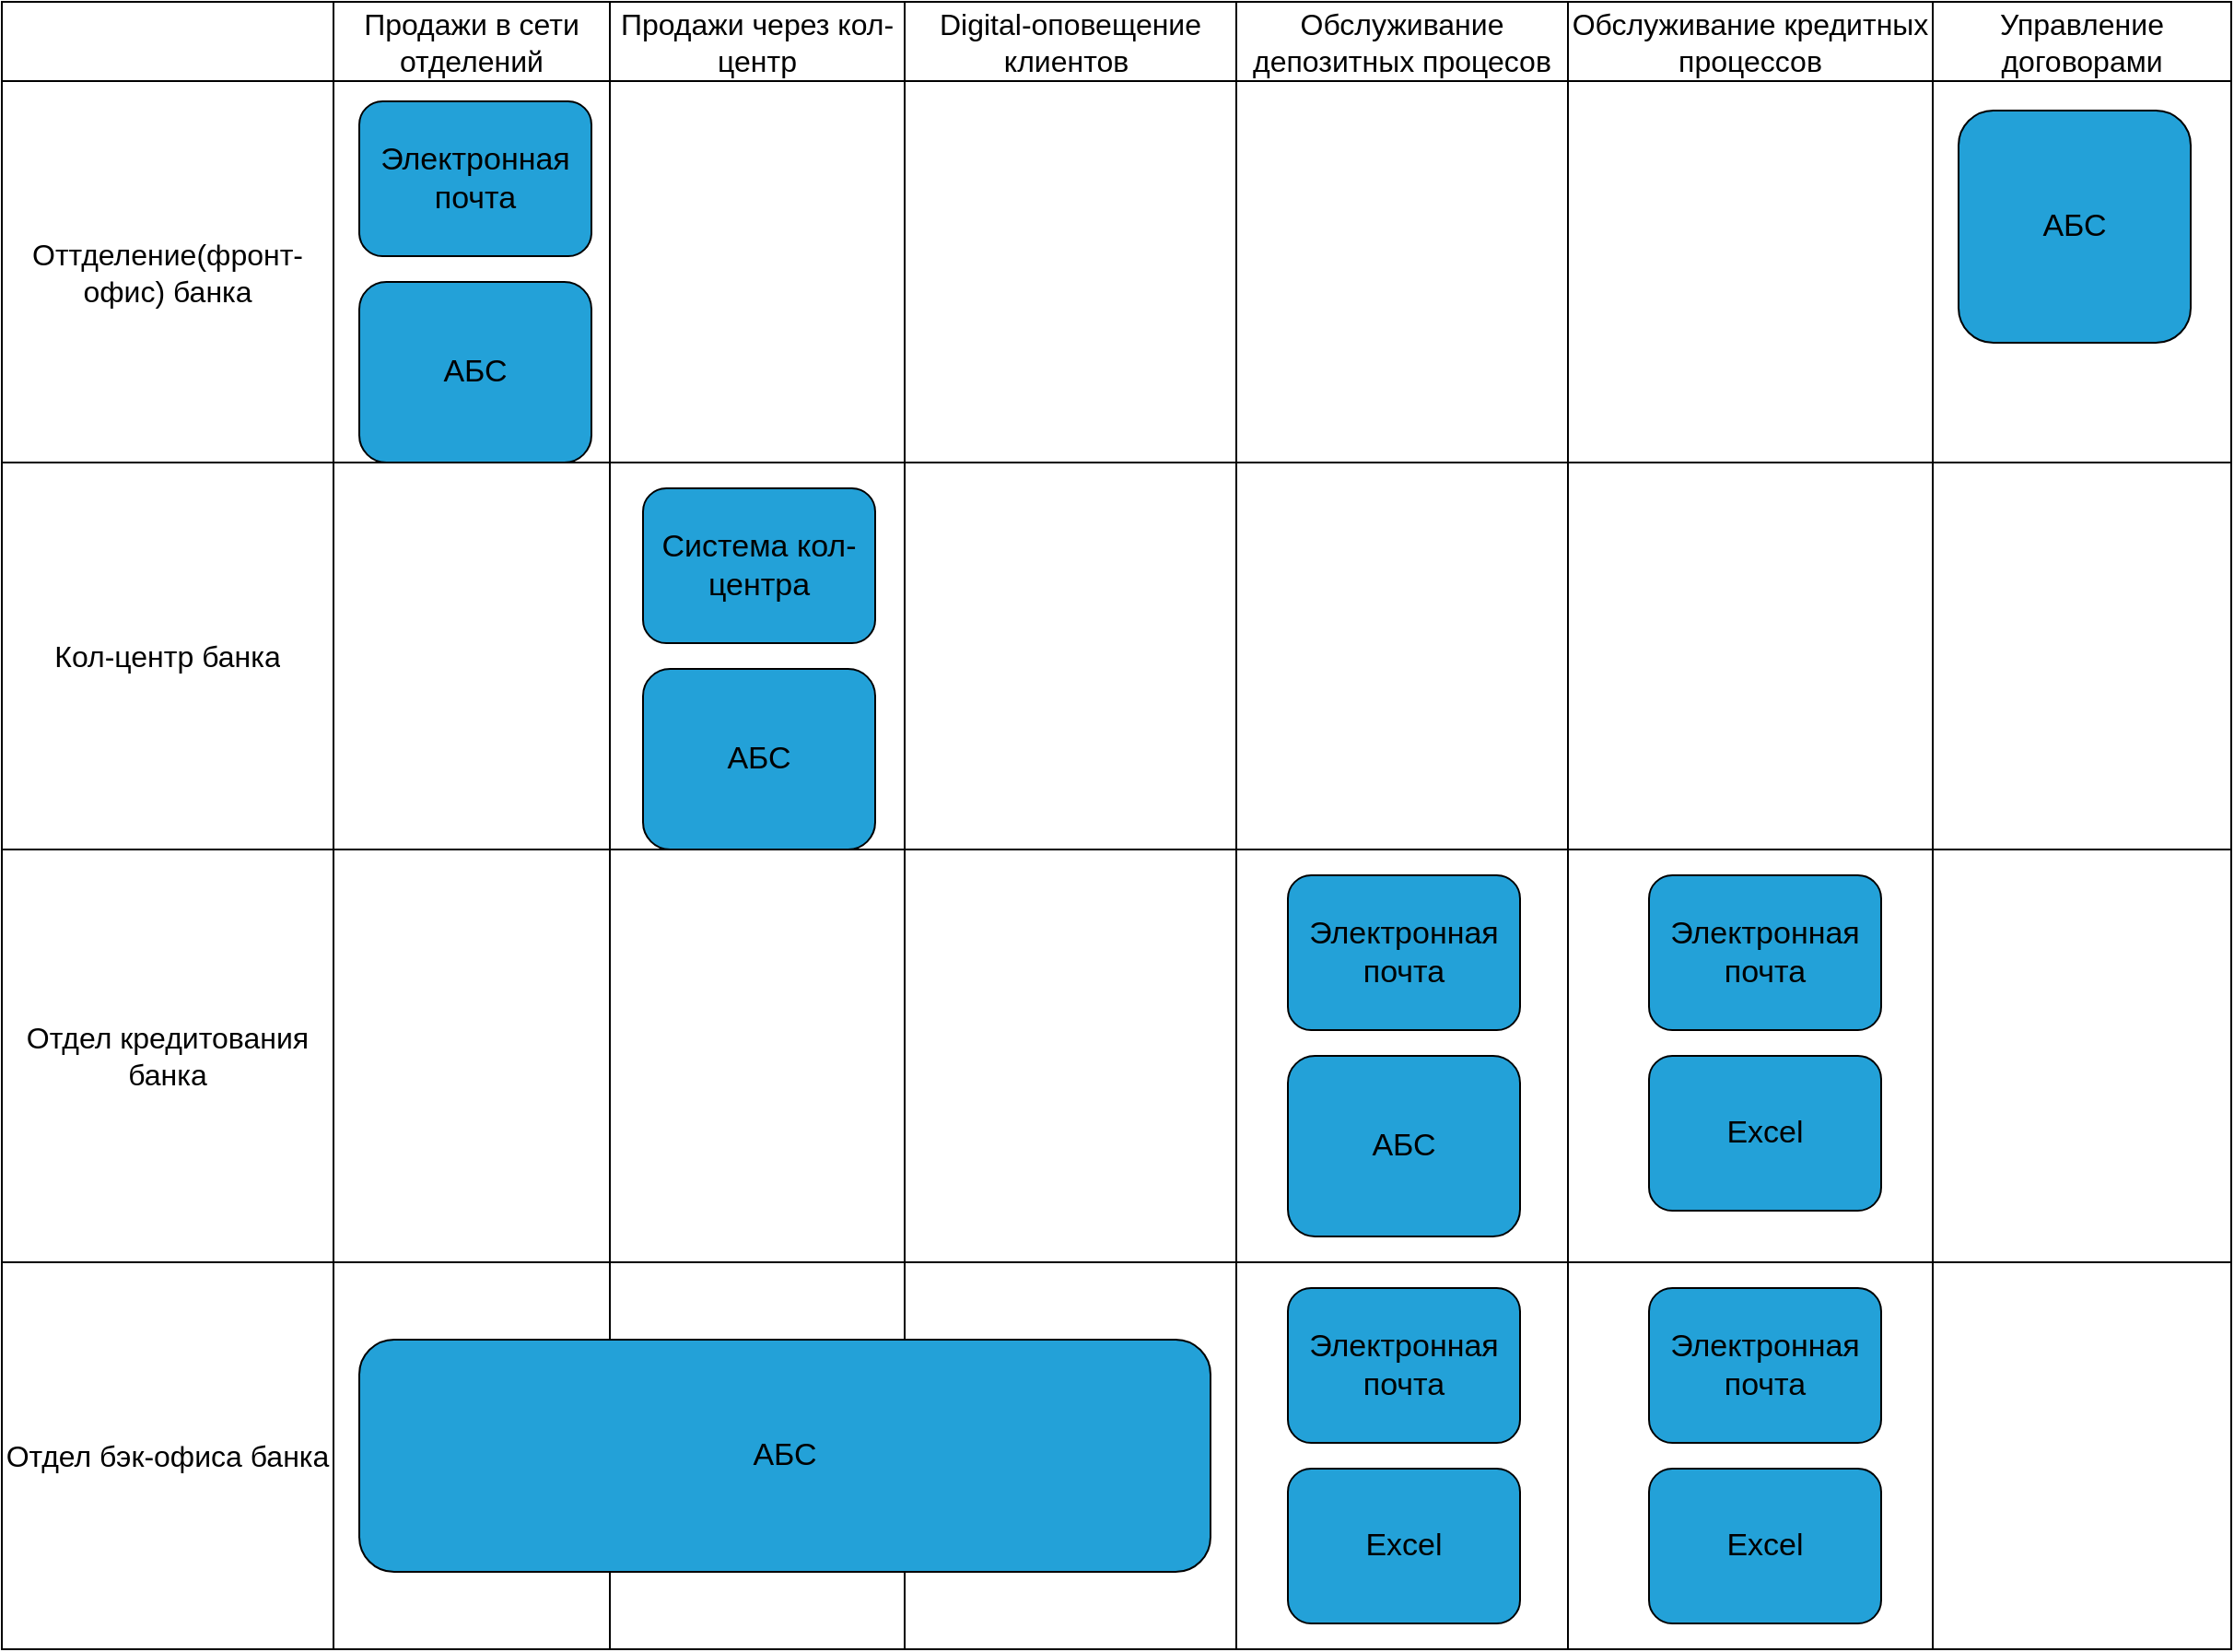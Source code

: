 <mxfile version="26.0.16">
  <diagram name="Страница — 1" id="J9r1to1jXheVAmECJ3lB">
    <mxGraphModel dx="2383" dy="1564" grid="1" gridSize="14" guides="1" tooltips="1" connect="1" arrows="1" fold="1" page="1" pageScale="1" pageWidth="827" pageHeight="1169" math="0" shadow="0">
      <root>
        <mxCell id="0" />
        <mxCell id="1" parent="0" />
        <mxCell id="e3BRfSjyO--Cy6MmrieM-1" value="" style="shape=table;startSize=0;container=1;collapsible=0;childLayout=tableLayout;fontSize=16;" parent="1" vertex="1">
          <mxGeometry x="-740" y="310" width="1210" height="894.0" as="geometry" />
        </mxCell>
        <mxCell id="e3BRfSjyO--Cy6MmrieM-23" value="" style="shape=tableRow;horizontal=0;startSize=0;swimlaneHead=0;swimlaneBody=0;strokeColor=inherit;top=0;left=0;bottom=0;right=0;collapsible=0;dropTarget=0;fillColor=none;points=[[0,0.5],[1,0.5]];portConstraint=eastwest;fontSize=16;" parent="e3BRfSjyO--Cy6MmrieM-1" vertex="1">
          <mxGeometry width="1210" height="43" as="geometry" />
        </mxCell>
        <mxCell id="e3BRfSjyO--Cy6MmrieM-24" value="" style="shape=partialRectangle;html=1;whiteSpace=wrap;connectable=0;strokeColor=inherit;overflow=hidden;fillColor=none;top=0;left=0;bottom=0;right=0;pointerEvents=1;fontSize=16;" parent="e3BRfSjyO--Cy6MmrieM-23" vertex="1">
          <mxGeometry width="180" height="43" as="geometry">
            <mxRectangle width="180" height="43" as="alternateBounds" />
          </mxGeometry>
        </mxCell>
        <mxCell id="e3BRfSjyO--Cy6MmrieM-25" value="Продажи в сети отделений" style="shape=partialRectangle;html=1;whiteSpace=wrap;connectable=0;strokeColor=inherit;overflow=hidden;fillColor=none;top=0;left=0;bottom=0;right=0;pointerEvents=1;fontSize=16;" parent="e3BRfSjyO--Cy6MmrieM-23" vertex="1">
          <mxGeometry x="180" width="150" height="43" as="geometry">
            <mxRectangle width="150" height="43" as="alternateBounds" />
          </mxGeometry>
        </mxCell>
        <mxCell id="e3BRfSjyO--Cy6MmrieM-27" value="Продажи через кол-центр" style="shape=partialRectangle;html=1;whiteSpace=wrap;connectable=0;strokeColor=inherit;overflow=hidden;fillColor=none;top=0;left=0;bottom=0;right=0;pointerEvents=1;fontSize=16;" parent="e3BRfSjyO--Cy6MmrieM-23" vertex="1">
          <mxGeometry x="330" width="160" height="43" as="geometry">
            <mxRectangle width="160" height="43" as="alternateBounds" />
          </mxGeometry>
        </mxCell>
        <mxCell id="e3BRfSjyO--Cy6MmrieM-26" value="Digital-оповещение клиентов&amp;nbsp;" style="shape=partialRectangle;html=1;whiteSpace=wrap;connectable=0;strokeColor=inherit;overflow=hidden;fillColor=none;top=0;left=0;bottom=0;right=0;pointerEvents=1;fontSize=16;" parent="e3BRfSjyO--Cy6MmrieM-23" vertex="1">
          <mxGeometry x="490" width="180" height="43" as="geometry">
            <mxRectangle width="180" height="43" as="alternateBounds" />
          </mxGeometry>
        </mxCell>
        <mxCell id="e3BRfSjyO--Cy6MmrieM-52" value="Обслуживание депозитных процесов" style="shape=partialRectangle;html=1;whiteSpace=wrap;connectable=0;strokeColor=inherit;overflow=hidden;fillColor=none;top=0;left=0;bottom=0;right=0;pointerEvents=1;fontSize=16;" parent="e3BRfSjyO--Cy6MmrieM-23" vertex="1">
          <mxGeometry x="670" width="180" height="43" as="geometry">
            <mxRectangle width="180" height="43" as="alternateBounds" />
          </mxGeometry>
        </mxCell>
        <mxCell id="e3BRfSjyO--Cy6MmrieM-45" value="Обслуживание кредитных процессов" style="shape=partialRectangle;html=1;whiteSpace=wrap;connectable=0;strokeColor=inherit;overflow=hidden;fillColor=none;top=0;left=0;bottom=0;right=0;pointerEvents=1;fontSize=16;" parent="e3BRfSjyO--Cy6MmrieM-23" vertex="1">
          <mxGeometry x="850" width="198" height="43" as="geometry">
            <mxRectangle width="198" height="43" as="alternateBounds" />
          </mxGeometry>
        </mxCell>
        <mxCell id="e3BRfSjyO--Cy6MmrieM-38" value="Управление договорами" style="shape=partialRectangle;html=1;whiteSpace=wrap;connectable=0;strokeColor=inherit;overflow=hidden;fillColor=none;top=0;left=0;bottom=0;right=0;pointerEvents=1;fontSize=16;" parent="e3BRfSjyO--Cy6MmrieM-23" vertex="1">
          <mxGeometry x="1048" width="162" height="43" as="geometry">
            <mxRectangle width="162" height="43" as="alternateBounds" />
          </mxGeometry>
        </mxCell>
        <mxCell id="e3BRfSjyO--Cy6MmrieM-19" value="" style="shape=tableRow;horizontal=0;startSize=0;swimlaneHead=0;swimlaneBody=0;strokeColor=inherit;top=0;left=0;bottom=0;right=0;collapsible=0;dropTarget=0;fillColor=none;points=[[0,0.5],[1,0.5]];portConstraint=eastwest;fontSize=16;" parent="e3BRfSjyO--Cy6MmrieM-1" vertex="1">
          <mxGeometry y="43" width="1210" height="207" as="geometry" />
        </mxCell>
        <mxCell id="e3BRfSjyO--Cy6MmrieM-20" value="Оттделение(фронт-офис) банка" style="shape=partialRectangle;html=1;whiteSpace=wrap;connectable=0;strokeColor=inherit;overflow=hidden;fillColor=none;top=0;left=0;bottom=0;right=0;pointerEvents=1;fontSize=16;" parent="e3BRfSjyO--Cy6MmrieM-19" vertex="1">
          <mxGeometry width="180" height="207" as="geometry">
            <mxRectangle width="180" height="207" as="alternateBounds" />
          </mxGeometry>
        </mxCell>
        <mxCell id="e3BRfSjyO--Cy6MmrieM-21" value="" style="shape=partialRectangle;html=1;whiteSpace=wrap;connectable=0;strokeColor=inherit;overflow=hidden;fillColor=none;top=0;left=0;bottom=0;right=0;pointerEvents=1;fontSize=16;" parent="e3BRfSjyO--Cy6MmrieM-19" vertex="1">
          <mxGeometry x="180" width="150" height="207" as="geometry">
            <mxRectangle width="150" height="207" as="alternateBounds" />
          </mxGeometry>
        </mxCell>
        <mxCell id="e3BRfSjyO--Cy6MmrieM-28" style="shape=partialRectangle;html=1;whiteSpace=wrap;connectable=0;strokeColor=inherit;overflow=hidden;fillColor=none;top=0;left=0;bottom=0;right=0;pointerEvents=1;fontSize=16;" parent="e3BRfSjyO--Cy6MmrieM-19" vertex="1">
          <mxGeometry x="330" width="160" height="207" as="geometry">
            <mxRectangle width="160" height="207" as="alternateBounds" />
          </mxGeometry>
        </mxCell>
        <mxCell id="e3BRfSjyO--Cy6MmrieM-22" value="" style="shape=partialRectangle;html=1;whiteSpace=wrap;connectable=0;strokeColor=inherit;overflow=hidden;fillColor=none;top=0;left=0;bottom=0;right=0;pointerEvents=1;fontSize=16;" parent="e3BRfSjyO--Cy6MmrieM-19" vertex="1">
          <mxGeometry x="490" width="180" height="207" as="geometry">
            <mxRectangle width="180" height="207" as="alternateBounds" />
          </mxGeometry>
        </mxCell>
        <mxCell id="e3BRfSjyO--Cy6MmrieM-53" style="shape=partialRectangle;html=1;whiteSpace=wrap;connectable=0;strokeColor=inherit;overflow=hidden;fillColor=none;top=0;left=0;bottom=0;right=0;pointerEvents=1;fontSize=16;" parent="e3BRfSjyO--Cy6MmrieM-19" vertex="1">
          <mxGeometry x="670" width="180" height="207" as="geometry">
            <mxRectangle width="180" height="207" as="alternateBounds" />
          </mxGeometry>
        </mxCell>
        <mxCell id="e3BRfSjyO--Cy6MmrieM-46" style="shape=partialRectangle;html=1;whiteSpace=wrap;connectable=0;strokeColor=inherit;overflow=hidden;fillColor=none;top=0;left=0;bottom=0;right=0;pointerEvents=1;fontSize=16;" parent="e3BRfSjyO--Cy6MmrieM-19" vertex="1">
          <mxGeometry x="850" width="198" height="207" as="geometry">
            <mxRectangle width="198" height="207" as="alternateBounds" />
          </mxGeometry>
        </mxCell>
        <mxCell id="e3BRfSjyO--Cy6MmrieM-39" style="shape=partialRectangle;html=1;whiteSpace=wrap;connectable=0;strokeColor=inherit;overflow=hidden;fillColor=none;top=0;left=0;bottom=0;right=0;pointerEvents=1;fontSize=16;" parent="e3BRfSjyO--Cy6MmrieM-19" vertex="1">
          <mxGeometry x="1048" width="162" height="207" as="geometry">
            <mxRectangle width="162" height="207" as="alternateBounds" />
          </mxGeometry>
        </mxCell>
        <mxCell id="e3BRfSjyO--Cy6MmrieM-15" value="" style="shape=tableRow;horizontal=0;startSize=0;swimlaneHead=0;swimlaneBody=0;strokeColor=inherit;top=0;left=0;bottom=0;right=0;collapsible=0;dropTarget=0;fillColor=none;points=[[0,0.5],[1,0.5]];portConstraint=eastwest;fontSize=16;" parent="e3BRfSjyO--Cy6MmrieM-1" vertex="1">
          <mxGeometry y="250" width="1210" height="210" as="geometry" />
        </mxCell>
        <mxCell id="e3BRfSjyO--Cy6MmrieM-16" value="Кол-центр банка" style="shape=partialRectangle;html=1;whiteSpace=wrap;connectable=0;strokeColor=inherit;overflow=hidden;fillColor=none;top=0;left=0;bottom=0;right=0;pointerEvents=1;fontSize=16;" parent="e3BRfSjyO--Cy6MmrieM-15" vertex="1">
          <mxGeometry width="180" height="210" as="geometry">
            <mxRectangle width="180" height="210" as="alternateBounds" />
          </mxGeometry>
        </mxCell>
        <mxCell id="e3BRfSjyO--Cy6MmrieM-17" value="" style="shape=partialRectangle;html=1;whiteSpace=wrap;connectable=0;strokeColor=inherit;overflow=hidden;fillColor=none;top=0;left=0;bottom=0;right=0;pointerEvents=1;fontSize=16;" parent="e3BRfSjyO--Cy6MmrieM-15" vertex="1">
          <mxGeometry x="180" width="150" height="210" as="geometry">
            <mxRectangle width="150" height="210" as="alternateBounds" />
          </mxGeometry>
        </mxCell>
        <mxCell id="e3BRfSjyO--Cy6MmrieM-29" style="shape=partialRectangle;html=1;whiteSpace=wrap;connectable=0;strokeColor=inherit;overflow=hidden;fillColor=none;top=0;left=0;bottom=0;right=0;pointerEvents=1;fontSize=16;" parent="e3BRfSjyO--Cy6MmrieM-15" vertex="1">
          <mxGeometry x="330" width="160" height="210" as="geometry">
            <mxRectangle width="160" height="210" as="alternateBounds" />
          </mxGeometry>
        </mxCell>
        <mxCell id="e3BRfSjyO--Cy6MmrieM-18" value="" style="shape=partialRectangle;html=1;whiteSpace=wrap;connectable=0;strokeColor=inherit;overflow=hidden;fillColor=none;top=0;left=0;bottom=0;right=0;pointerEvents=1;fontSize=16;" parent="e3BRfSjyO--Cy6MmrieM-15" vertex="1">
          <mxGeometry x="490" width="180" height="210" as="geometry">
            <mxRectangle width="180" height="210" as="alternateBounds" />
          </mxGeometry>
        </mxCell>
        <mxCell id="e3BRfSjyO--Cy6MmrieM-54" style="shape=partialRectangle;html=1;whiteSpace=wrap;connectable=0;strokeColor=inherit;overflow=hidden;fillColor=none;top=0;left=0;bottom=0;right=0;pointerEvents=1;fontSize=16;" parent="e3BRfSjyO--Cy6MmrieM-15" vertex="1">
          <mxGeometry x="670" width="180" height="210" as="geometry">
            <mxRectangle width="180" height="210" as="alternateBounds" />
          </mxGeometry>
        </mxCell>
        <mxCell id="e3BRfSjyO--Cy6MmrieM-47" style="shape=partialRectangle;html=1;whiteSpace=wrap;connectable=0;strokeColor=inherit;overflow=hidden;fillColor=none;top=0;left=0;bottom=0;right=0;pointerEvents=1;fontSize=16;" parent="e3BRfSjyO--Cy6MmrieM-15" vertex="1">
          <mxGeometry x="850" width="198" height="210" as="geometry">
            <mxRectangle width="198" height="210" as="alternateBounds" />
          </mxGeometry>
        </mxCell>
        <mxCell id="e3BRfSjyO--Cy6MmrieM-40" style="shape=partialRectangle;html=1;whiteSpace=wrap;connectable=0;strokeColor=inherit;overflow=hidden;fillColor=none;top=0;left=0;bottom=0;right=0;pointerEvents=1;fontSize=16;" parent="e3BRfSjyO--Cy6MmrieM-15" vertex="1">
          <mxGeometry x="1048" width="162" height="210" as="geometry">
            <mxRectangle width="162" height="210" as="alternateBounds" />
          </mxGeometry>
        </mxCell>
        <mxCell id="e3BRfSjyO--Cy6MmrieM-2" value="" style="shape=tableRow;horizontal=0;startSize=0;swimlaneHead=0;swimlaneBody=0;strokeColor=inherit;top=0;left=0;bottom=0;right=0;collapsible=0;dropTarget=0;fillColor=none;points=[[0,0.5],[1,0.5]];portConstraint=eastwest;fontSize=16;" parent="e3BRfSjyO--Cy6MmrieM-1" vertex="1">
          <mxGeometry y="460" width="1210" height="224" as="geometry" />
        </mxCell>
        <mxCell id="e3BRfSjyO--Cy6MmrieM-3" value="Отдел кредитования банка" style="shape=partialRectangle;html=1;whiteSpace=wrap;connectable=0;strokeColor=inherit;overflow=hidden;fillColor=none;top=0;left=0;bottom=0;right=0;pointerEvents=1;fontSize=16;" parent="e3BRfSjyO--Cy6MmrieM-2" vertex="1">
          <mxGeometry width="180" height="224" as="geometry">
            <mxRectangle width="180" height="224" as="alternateBounds" />
          </mxGeometry>
        </mxCell>
        <mxCell id="e3BRfSjyO--Cy6MmrieM-4" value="" style="shape=partialRectangle;html=1;whiteSpace=wrap;connectable=0;strokeColor=inherit;overflow=hidden;fillColor=none;top=0;left=0;bottom=0;right=0;pointerEvents=1;fontSize=16;" parent="e3BRfSjyO--Cy6MmrieM-2" vertex="1">
          <mxGeometry x="180" width="150" height="224" as="geometry">
            <mxRectangle width="150" height="224" as="alternateBounds" />
          </mxGeometry>
        </mxCell>
        <mxCell id="e3BRfSjyO--Cy6MmrieM-30" style="shape=partialRectangle;html=1;whiteSpace=wrap;connectable=0;strokeColor=inherit;overflow=hidden;fillColor=none;top=0;left=0;bottom=0;right=0;pointerEvents=1;fontSize=16;" parent="e3BRfSjyO--Cy6MmrieM-2" vertex="1">
          <mxGeometry x="330" width="160" height="224" as="geometry">
            <mxRectangle width="160" height="224" as="alternateBounds" />
          </mxGeometry>
        </mxCell>
        <mxCell id="e3BRfSjyO--Cy6MmrieM-5" value="" style="shape=partialRectangle;html=1;whiteSpace=wrap;connectable=0;strokeColor=inherit;overflow=hidden;fillColor=none;top=0;left=0;bottom=0;right=0;pointerEvents=1;fontSize=16;" parent="e3BRfSjyO--Cy6MmrieM-2" vertex="1">
          <mxGeometry x="490" width="180" height="224" as="geometry">
            <mxRectangle width="180" height="224" as="alternateBounds" />
          </mxGeometry>
        </mxCell>
        <mxCell id="e3BRfSjyO--Cy6MmrieM-55" style="shape=partialRectangle;html=1;whiteSpace=wrap;connectable=0;strokeColor=inherit;overflow=hidden;fillColor=none;top=0;left=0;bottom=0;right=0;pointerEvents=1;fontSize=16;" parent="e3BRfSjyO--Cy6MmrieM-2" vertex="1">
          <mxGeometry x="670" width="180" height="224" as="geometry">
            <mxRectangle width="180" height="224" as="alternateBounds" />
          </mxGeometry>
        </mxCell>
        <mxCell id="e3BRfSjyO--Cy6MmrieM-48" style="shape=partialRectangle;html=1;whiteSpace=wrap;connectable=0;strokeColor=inherit;overflow=hidden;fillColor=none;top=0;left=0;bottom=0;right=0;pointerEvents=1;fontSize=16;" parent="e3BRfSjyO--Cy6MmrieM-2" vertex="1">
          <mxGeometry x="850" width="198" height="224" as="geometry">
            <mxRectangle width="198" height="224" as="alternateBounds" />
          </mxGeometry>
        </mxCell>
        <mxCell id="e3BRfSjyO--Cy6MmrieM-41" style="shape=partialRectangle;html=1;whiteSpace=wrap;connectable=0;strokeColor=inherit;overflow=hidden;fillColor=none;top=0;left=0;bottom=0;right=0;pointerEvents=1;fontSize=16;" parent="e3BRfSjyO--Cy6MmrieM-2" vertex="1">
          <mxGeometry x="1048" width="162" height="224" as="geometry">
            <mxRectangle width="162" height="224" as="alternateBounds" />
          </mxGeometry>
        </mxCell>
        <mxCell id="e3BRfSjyO--Cy6MmrieM-6" value="" style="shape=tableRow;horizontal=0;startSize=0;swimlaneHead=0;swimlaneBody=0;strokeColor=inherit;top=0;left=0;bottom=0;right=0;collapsible=0;dropTarget=0;fillColor=none;points=[[0,0.5],[1,0.5]];portConstraint=eastwest;fontSize=16;" parent="e3BRfSjyO--Cy6MmrieM-1" vertex="1">
          <mxGeometry y="684" width="1210" height="210" as="geometry" />
        </mxCell>
        <mxCell id="e3BRfSjyO--Cy6MmrieM-7" value="Отдел бэк-офиса банка" style="shape=partialRectangle;html=1;whiteSpace=wrap;connectable=0;strokeColor=inherit;overflow=hidden;fillColor=none;top=0;left=0;bottom=0;right=0;pointerEvents=1;fontSize=16;" parent="e3BRfSjyO--Cy6MmrieM-6" vertex="1">
          <mxGeometry width="180" height="210" as="geometry">
            <mxRectangle width="180" height="210" as="alternateBounds" />
          </mxGeometry>
        </mxCell>
        <mxCell id="e3BRfSjyO--Cy6MmrieM-8" value="" style="shape=partialRectangle;html=1;whiteSpace=wrap;connectable=0;strokeColor=inherit;overflow=hidden;fillColor=none;top=0;left=0;bottom=0;right=0;pointerEvents=1;fontSize=16;" parent="e3BRfSjyO--Cy6MmrieM-6" vertex="1">
          <mxGeometry x="180" width="150" height="210" as="geometry">
            <mxRectangle width="150" height="210" as="alternateBounds" />
          </mxGeometry>
        </mxCell>
        <mxCell id="e3BRfSjyO--Cy6MmrieM-31" style="shape=partialRectangle;html=1;whiteSpace=wrap;connectable=0;strokeColor=inherit;overflow=hidden;fillColor=none;top=0;left=0;bottom=0;right=0;pointerEvents=1;fontSize=16;" parent="e3BRfSjyO--Cy6MmrieM-6" vertex="1">
          <mxGeometry x="330" width="160" height="210" as="geometry">
            <mxRectangle width="160" height="210" as="alternateBounds" />
          </mxGeometry>
        </mxCell>
        <mxCell id="e3BRfSjyO--Cy6MmrieM-9" value="" style="shape=partialRectangle;html=1;whiteSpace=wrap;connectable=0;strokeColor=inherit;overflow=hidden;fillColor=none;top=0;left=0;bottom=0;right=0;pointerEvents=1;fontSize=16;" parent="e3BRfSjyO--Cy6MmrieM-6" vertex="1">
          <mxGeometry x="490" width="180" height="210" as="geometry">
            <mxRectangle width="180" height="210" as="alternateBounds" />
          </mxGeometry>
        </mxCell>
        <mxCell id="e3BRfSjyO--Cy6MmrieM-56" style="shape=partialRectangle;html=1;whiteSpace=wrap;connectable=0;strokeColor=inherit;overflow=hidden;fillColor=none;top=0;left=0;bottom=0;right=0;pointerEvents=1;fontSize=16;" parent="e3BRfSjyO--Cy6MmrieM-6" vertex="1">
          <mxGeometry x="670" width="180" height="210" as="geometry">
            <mxRectangle width="180" height="210" as="alternateBounds" />
          </mxGeometry>
        </mxCell>
        <mxCell id="e3BRfSjyO--Cy6MmrieM-49" style="shape=partialRectangle;html=1;whiteSpace=wrap;connectable=0;strokeColor=inherit;overflow=hidden;fillColor=none;top=0;left=0;bottom=0;right=0;pointerEvents=1;fontSize=16;" parent="e3BRfSjyO--Cy6MmrieM-6" vertex="1">
          <mxGeometry x="850" width="198" height="210" as="geometry">
            <mxRectangle width="198" height="210" as="alternateBounds" />
          </mxGeometry>
        </mxCell>
        <mxCell id="e3BRfSjyO--Cy6MmrieM-42" style="shape=partialRectangle;html=1;whiteSpace=wrap;connectable=0;strokeColor=inherit;overflow=hidden;fillColor=none;top=0;left=0;bottom=0;right=0;pointerEvents=1;fontSize=16;" parent="e3BRfSjyO--Cy6MmrieM-6" vertex="1">
          <mxGeometry x="1048" width="162" height="210" as="geometry">
            <mxRectangle width="162" height="210" as="alternateBounds" />
          </mxGeometry>
        </mxCell>
        <mxCell id="e3BRfSjyO--Cy6MmrieM-60" value="&lt;font style=&quot;font-size: 17px;&quot;&gt;Система кол-центра&lt;/font&gt;" style="rounded=1;whiteSpace=wrap;html=1;fillColor=#23A1D8;" parent="1" vertex="1">
          <mxGeometry x="-392" y="574" width="126" height="84" as="geometry" />
        </mxCell>
        <mxCell id="e3BRfSjyO--Cy6MmrieM-103" value="&lt;span style=&quot;font-size: 17px;&quot;&gt;АБС&lt;/span&gt;" style="rounded=1;whiteSpace=wrap;html=1;fillColor=#23A1D8;" parent="1" vertex="1">
          <mxGeometry x="-546" y="462" width="126" height="98" as="geometry" />
        </mxCell>
        <mxCell id="e3BRfSjyO--Cy6MmrieM-106" value="&lt;div&gt;&lt;font style=&quot;font-size: 17px;&quot;&gt;АБС&lt;/font&gt;&lt;/div&gt;" style="rounded=1;whiteSpace=wrap;html=1;fillColor=#23A1D8;" parent="1" vertex="1">
          <mxGeometry x="-546" y="1036" width="462" height="126" as="geometry" />
        </mxCell>
        <mxCell id="e3BRfSjyO--Cy6MmrieM-110" value="&lt;span style=&quot;font-size: 17px;&quot;&gt;АБС&lt;/span&gt;" style="rounded=1;whiteSpace=wrap;html=1;fillColor=#23A1D8;" parent="1" vertex="1">
          <mxGeometry x="322" y="369" width="126" height="126" as="geometry" />
        </mxCell>
        <mxCell id="e3BRfSjyO--Cy6MmrieM-112" style="edgeStyle=orthogonalEdgeStyle;rounded=0;orthogonalLoop=1;jettySize=auto;html=1;exitX=0.5;exitY=1;exitDx=0;exitDy=0;" parent="1" source="e3BRfSjyO--Cy6MmrieM-103" target="e3BRfSjyO--Cy6MmrieM-103" edge="1">
          <mxGeometry relative="1" as="geometry" />
        </mxCell>
        <mxCell id="e3BRfSjyO--Cy6MmrieM-154" value="&lt;span style=&quot;font-size: 17px;&quot;&gt;Электронная почта&lt;/span&gt;" style="rounded=1;whiteSpace=wrap;html=1;fillColor=#23A1D8;" parent="1" vertex="1">
          <mxGeometry x="-546" y="364" width="126" height="84" as="geometry" />
        </mxCell>
        <mxCell id="4Z1tTK1gjGbMZetJ2Ssw-1" value="&lt;span style=&quot;font-size: 17px;&quot;&gt;Электронная почта&lt;/span&gt;" style="rounded=1;whiteSpace=wrap;html=1;fillColor=#23A1D8;" vertex="1" parent="1">
          <mxGeometry x="-42" y="784" width="126" height="84" as="geometry" />
        </mxCell>
        <mxCell id="4Z1tTK1gjGbMZetJ2Ssw-2" value="&lt;span style=&quot;font-size: 17px;&quot;&gt;АБС&lt;/span&gt;" style="rounded=1;whiteSpace=wrap;html=1;fillColor=#23A1D8;" vertex="1" parent="1">
          <mxGeometry x="-42" y="882" width="126" height="98" as="geometry" />
        </mxCell>
        <mxCell id="4Z1tTK1gjGbMZetJ2Ssw-4" value="&lt;span style=&quot;font-size: 17px;&quot;&gt;Электронная почта&lt;/span&gt;" style="rounded=1;whiteSpace=wrap;html=1;fillColor=#23A1D8;" vertex="1" parent="1">
          <mxGeometry x="154" y="784" width="126" height="84" as="geometry" />
        </mxCell>
        <mxCell id="4Z1tTK1gjGbMZetJ2Ssw-5" value="&lt;span style=&quot;font-size: 17px;&quot;&gt;Excel&lt;/span&gt;" style="rounded=1;whiteSpace=wrap;html=1;fillColor=#23A1D8;" vertex="1" parent="1">
          <mxGeometry x="154" y="882" width="126" height="84" as="geometry" />
        </mxCell>
        <mxCell id="4Z1tTK1gjGbMZetJ2Ssw-6" value="&lt;span style=&quot;font-size: 17px;&quot;&gt;Электронная почта&lt;/span&gt;" style="rounded=1;whiteSpace=wrap;html=1;fillColor=#23A1D8;" vertex="1" parent="1">
          <mxGeometry x="-42" y="1008" width="126" height="84" as="geometry" />
        </mxCell>
        <mxCell id="4Z1tTK1gjGbMZetJ2Ssw-7" value="&lt;span style=&quot;font-size: 17px;&quot;&gt;Excel&lt;/span&gt;" style="rounded=1;whiteSpace=wrap;html=1;fillColor=#23A1D8;" vertex="1" parent="1">
          <mxGeometry x="-42" y="1106" width="126" height="84" as="geometry" />
        </mxCell>
        <mxCell id="4Z1tTK1gjGbMZetJ2Ssw-9" value="&lt;span style=&quot;font-size: 17px;&quot;&gt;Excel&lt;/span&gt;" style="rounded=1;whiteSpace=wrap;html=1;fillColor=#23A1D8;" vertex="1" parent="1">
          <mxGeometry x="154" y="1106" width="126" height="84" as="geometry" />
        </mxCell>
        <mxCell id="4Z1tTK1gjGbMZetJ2Ssw-10" value="&lt;span style=&quot;font-size: 17px;&quot;&gt;Электронная почта&lt;/span&gt;" style="rounded=1;whiteSpace=wrap;html=1;fillColor=#23A1D8;" vertex="1" parent="1">
          <mxGeometry x="154" y="1008" width="126" height="84" as="geometry" />
        </mxCell>
        <mxCell id="4Z1tTK1gjGbMZetJ2Ssw-11" value="&lt;span style=&quot;font-size: 17px;&quot;&gt;АБС&lt;/span&gt;" style="rounded=1;whiteSpace=wrap;html=1;fillColor=#23A1D8;" vertex="1" parent="1">
          <mxGeometry x="-392" y="672" width="126" height="98" as="geometry" />
        </mxCell>
      </root>
    </mxGraphModel>
  </diagram>
</mxfile>
